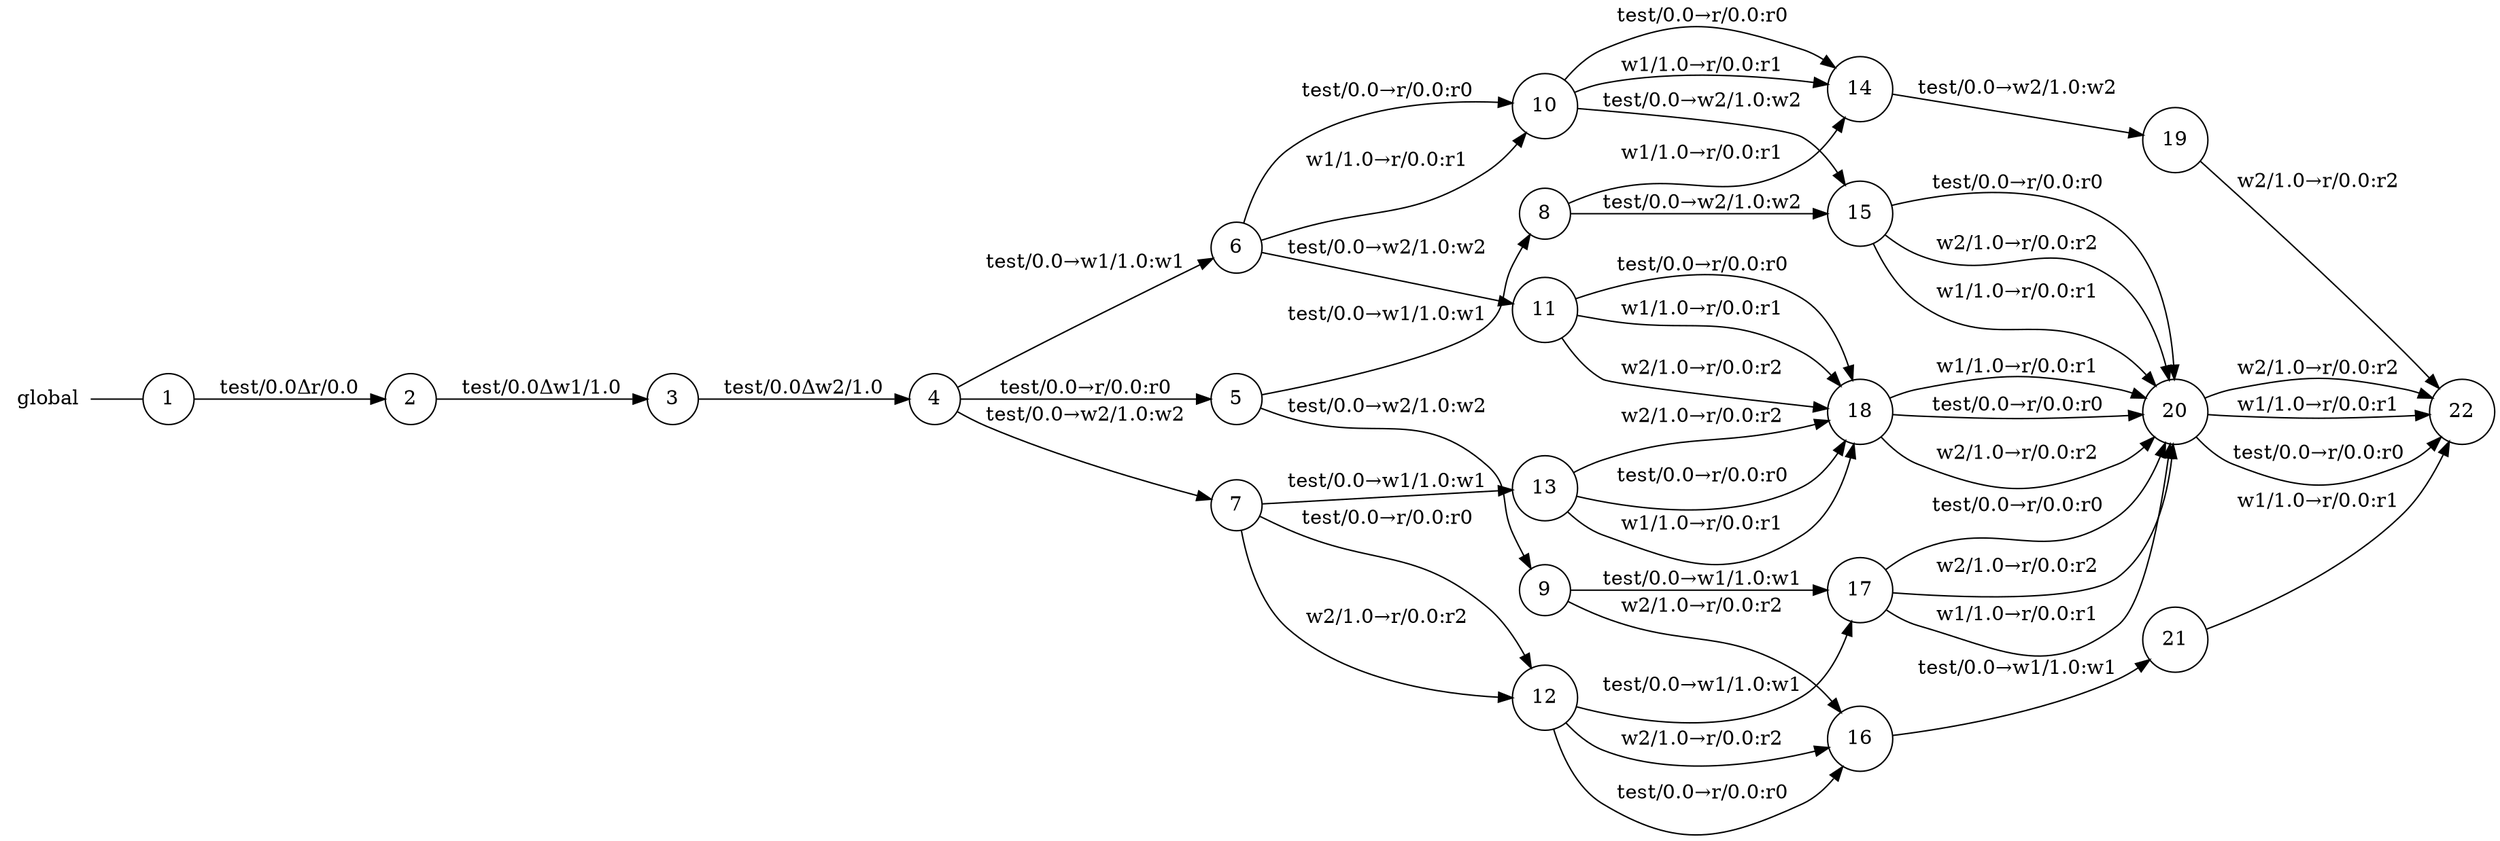 digraph global {
	rankdir="LR";
	n_0 [label="global", shape="plaintext"];
	n_1 [id="20", shape=circle, label="20"];
	n_2 [id="5", shape=circle, label="5"];
	n_3 [id="15", shape=circle, label="15"];
	n_4 [id="19", shape=circle, label="19"];
	n_5 [id="12", shape=circle, label="12"];
	n_6 [id="11", shape=circle, label="11"];
	n_7 [id="17", shape=circle, label="17"];
	n_8 [id="18", shape=circle, label="18"];
	n_9 [id="14", shape=circle, label="14"];
	n_10 [id="6", shape=circle, label="6"];
	n_11 [id="13", shape=circle, label="13"];
	n_12 [id="10", shape=circle, label="10"];
	n_13 [id="22", shape=circle, label="22"];
	n_14 [id="1", shape=circle, label="1"];
	n_0 -> n_14 [arrowhead=none];
	n_15 [id="9", shape=circle, label="9"];
	n_16 [id="2", shape=circle, label="2"];
	n_17 [id="21", shape=circle, label="21"];
	n_18 [id="8", shape=circle, label="8"];
	n_19 [id="4", shape=circle, label="4"];
	n_20 [id="7", shape=circle, label="7"];
	n_21 [id="3", shape=circle, label="3"];
	n_22 [id="16", shape=circle, label="16"];

	n_7 -> n_1 [id="[$e|35]", label="w1/1.0→r/0.0:r1"];
	n_15 -> n_22 [id="[$e|16]", label="w2/1.0→r/0.0:r2"];
	n_3 -> n_1 [id="[$e|31]", label="w1/1.0→r/0.0:r1"];
	n_9 -> n_4 [id="[$e|30]", label="test/0.0→w2/1.0:w2"];
	n_5 -> n_22 [id="[$e|26]", label="test/0.0→r/0.0:r0"];
	n_7 -> n_1 [id="[$e|40]", label="test/0.0→r/0.0:r0"];
	n_14 -> n_16 [id="[$e|0]", label="test/0.0Δr/0.0"];
	n_10 -> n_12 [id="[$e|9]", label="w1/1.0→r/0.0:r1"];
	n_4 -> n_13 [id="[$e|41]", label="w2/1.0→r/0.0:r2"];
	n_18 -> n_9 [id="[$e|14]", label="w1/1.0→r/0.0:r1"];
	n_19 -> n_20 [id="[$e|5]", label="test/0.0→w2/1.0:w2"];
	n_11 -> n_8 [id="[$e|29]", label="w1/1.0→r/0.0:r1"];
	n_19 -> n_2 [id="[$e|3]", label="test/0.0→r/0.0:r0"];
	n_10 -> n_12 [id="[$e|8]", label="test/0.0→r/0.0:r0"];
	n_12 -> n_9 [id="[$e|18]", label="w1/1.0→r/0.0:r1"];
	n_1 -> n_13 [id="[$e|45]", label="test/0.0→r/0.0:r0"];
	n_20 -> n_5 [id="[$e|12]", label="w2/1.0→r/0.0:r2"];
	n_2 -> n_18 [id="[$e|6]", label="test/0.0→w1/1.0:w1"];
	n_1 -> n_13 [id="[$e|42]", label="w2/1.0→r/0.0:r2"];
	n_12 -> n_3 [id="[$e|19]", label="test/0.0→w2/1.0:w2"];
	n_6 -> n_8 [id="[$e|22]", label="w1/1.0→r/0.0:r1"];
	n_5 -> n_7 [id="[$e|25]", label="test/0.0→w1/1.0:w1"];
	n_21 -> n_19 [id="[$e|2]", label="test/0.0Δw2/1.0"];
	n_7 -> n_1 [id="[$e|34]", label="w2/1.0→r/0.0:r2"];
	n_5 -> n_22 [id="[$e|24]", label="w2/1.0→r/0.0:r2"];
	n_11 -> n_8 [id="[$e|28]", label="w2/1.0→r/0.0:r2"];
	n_8 -> n_1 [id="[$e|38]", label="w2/1.0→r/0.0:r2"];
	n_10 -> n_6 [id="[$e|10]", label="test/0.0→w2/1.0:w2"];
	n_2 -> n_15 [id="[$e|7]", label="test/0.0→w2/1.0:w2"];
	n_6 -> n_8 [id="[$e|23]", label="w2/1.0→r/0.0:r2"];
	n_20 -> n_5 [id="[$e|11]", label="test/0.0→r/0.0:r0"];
	n_17 -> n_13 [id="[$e|44]", label="w1/1.0→r/0.0:r1"];
	n_18 -> n_3 [id="[$e|15]", label="test/0.0→w2/1.0:w2"];
	n_8 -> n_1 [id="[$e|37]", label="w1/1.0→r/0.0:r1"];
	n_20 -> n_11 [id="[$e|13]", label="test/0.0→w1/1.0:w1"];
	n_11 -> n_8 [id="[$e|27]", label="test/0.0→r/0.0:r0"];
	n_19 -> n_10 [id="[$e|4]", label="test/0.0→w1/1.0:w1"];
	n_16 -> n_21 [id="[$e|1]", label="test/0.0Δw1/1.0"];
	n_8 -> n_1 [id="[$e|39]", label="test/0.0→r/0.0:r0"];
	n_15 -> n_7 [id="[$e|17]", label="test/0.0→w1/1.0:w1"];
	n_22 -> n_17 [id="[$e|33]", label="test/0.0→w1/1.0:w1"];
	n_6 -> n_8 [id="[$e|21]", label="test/0.0→r/0.0:r0"];
	n_3 -> n_1 [id="[$e|36]", label="test/0.0→r/0.0:r0"];
	n_1 -> n_13 [id="[$e|43]", label="w1/1.0→r/0.0:r1"];
	n_12 -> n_9 [id="[$e|20]", label="test/0.0→r/0.0:r0"];
	n_3 -> n_1 [id="[$e|32]", label="w2/1.0→r/0.0:r2"];
}

